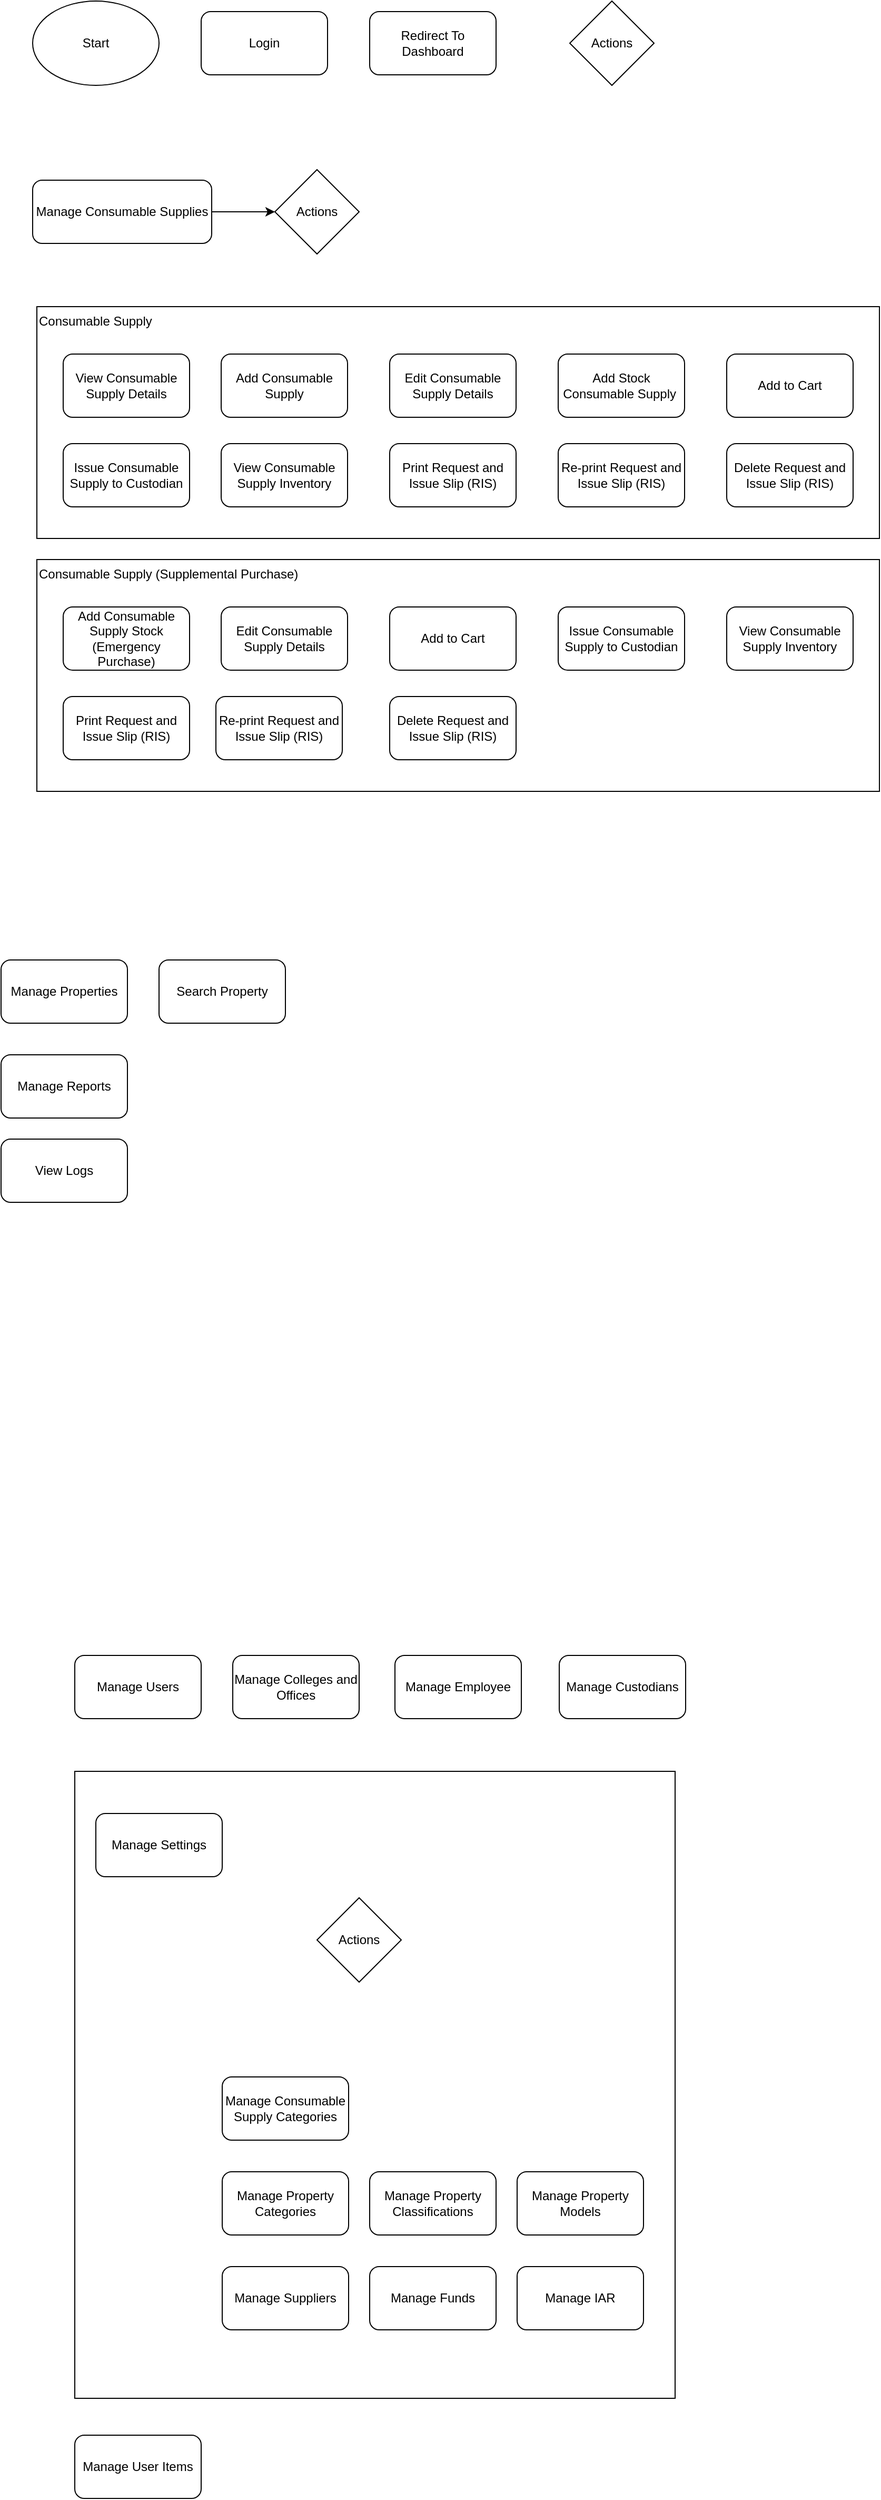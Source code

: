 <mxfile version="24.7.14">
  <diagram id="C5RBs43oDa-KdzZeNtuy" name="Page-1">
    <mxGraphModel dx="1638" dy="858" grid="1" gridSize="10" guides="1" tooltips="1" connect="1" arrows="1" fold="1" page="1" pageScale="1" pageWidth="827" pageHeight="1169" math="0" shadow="0">
      <root>
        <mxCell id="WIyWlLk6GJQsqaUBKTNV-0" />
        <mxCell id="WIyWlLk6GJQsqaUBKTNV-1" parent="WIyWlLk6GJQsqaUBKTNV-0" />
        <mxCell id="zobNE9UnBBPuIwP9HheT-4" value="Start" style="ellipse;whiteSpace=wrap;html=1;" vertex="1" parent="WIyWlLk6GJQsqaUBKTNV-1">
          <mxGeometry x="50" y="40" width="120" height="80" as="geometry" />
        </mxCell>
        <mxCell id="zobNE9UnBBPuIwP9HheT-5" value="Login" style="rounded=1;whiteSpace=wrap;html=1;" vertex="1" parent="WIyWlLk6GJQsqaUBKTNV-1">
          <mxGeometry x="210" y="50" width="120" height="60" as="geometry" />
        </mxCell>
        <mxCell id="zobNE9UnBBPuIwP9HheT-6" value="Redirect To Dashboard" style="rounded=1;whiteSpace=wrap;html=1;" vertex="1" parent="WIyWlLk6GJQsqaUBKTNV-1">
          <mxGeometry x="370" y="50" width="120" height="60" as="geometry" />
        </mxCell>
        <mxCell id="zobNE9UnBBPuIwP9HheT-7" value="Actions" style="rhombus;whiteSpace=wrap;html=1;" vertex="1" parent="WIyWlLk6GJQsqaUBKTNV-1">
          <mxGeometry x="560" y="40" width="80" height="80" as="geometry" />
        </mxCell>
        <mxCell id="zobNE9UnBBPuIwP9HheT-43" style="edgeStyle=orthogonalEdgeStyle;rounded=0;orthogonalLoop=1;jettySize=auto;html=1;" edge="1" parent="WIyWlLk6GJQsqaUBKTNV-1" source="zobNE9UnBBPuIwP9HheT-9" target="zobNE9UnBBPuIwP9HheT-34">
          <mxGeometry relative="1" as="geometry" />
        </mxCell>
        <mxCell id="zobNE9UnBBPuIwP9HheT-9" value="Manage Consumable Supplies" style="rounded=1;whiteSpace=wrap;html=1;" vertex="1" parent="WIyWlLk6GJQsqaUBKTNV-1">
          <mxGeometry x="50" y="210" width="170" height="60" as="geometry" />
        </mxCell>
        <mxCell id="zobNE9UnBBPuIwP9HheT-10" value="Manage Properties" style="rounded=1;whiteSpace=wrap;html=1;" vertex="1" parent="WIyWlLk6GJQsqaUBKTNV-1">
          <mxGeometry x="20" y="950" width="120" height="60" as="geometry" />
        </mxCell>
        <mxCell id="zobNE9UnBBPuIwP9HheT-11" value="Manage Reports" style="rounded=1;whiteSpace=wrap;html=1;" vertex="1" parent="WIyWlLk6GJQsqaUBKTNV-1">
          <mxGeometry x="20" y="1040" width="120" height="60" as="geometry" />
        </mxCell>
        <mxCell id="zobNE9UnBBPuIwP9HheT-12" value="Manage Custodians" style="rounded=1;whiteSpace=wrap;html=1;" vertex="1" parent="WIyWlLk6GJQsqaUBKTNV-1">
          <mxGeometry x="550" y="1610" width="120" height="60" as="geometry" />
        </mxCell>
        <mxCell id="zobNE9UnBBPuIwP9HheT-13" value="Manage Employee" style="rounded=1;whiteSpace=wrap;html=1;" vertex="1" parent="WIyWlLk6GJQsqaUBKTNV-1">
          <mxGeometry x="394" y="1610" width="120" height="60" as="geometry" />
        </mxCell>
        <mxCell id="zobNE9UnBBPuIwP9HheT-14" value="Manage Users" style="rounded=1;whiteSpace=wrap;html=1;" vertex="1" parent="WIyWlLk6GJQsqaUBKTNV-1">
          <mxGeometry x="90" y="1610" width="120" height="60" as="geometry" />
        </mxCell>
        <mxCell id="zobNE9UnBBPuIwP9HheT-15" value="Manage Colleges and Offices" style="rounded=1;whiteSpace=wrap;html=1;" vertex="1" parent="WIyWlLk6GJQsqaUBKTNV-1">
          <mxGeometry x="240" y="1610" width="120" height="60" as="geometry" />
        </mxCell>
        <mxCell id="zobNE9UnBBPuIwP9HheT-27" value="" style="group" vertex="1" connectable="0" parent="WIyWlLk6GJQsqaUBKTNV-1">
          <mxGeometry x="90" y="1720" width="570" height="595" as="geometry" />
        </mxCell>
        <mxCell id="zobNE9UnBBPuIwP9HheT-26" value="" style="rounded=0;whiteSpace=wrap;html=1;" vertex="1" parent="zobNE9UnBBPuIwP9HheT-27">
          <mxGeometry width="570" height="595" as="geometry" />
        </mxCell>
        <mxCell id="zobNE9UnBBPuIwP9HheT-16" value="Manage Settings" style="rounded=1;whiteSpace=wrap;html=1;" vertex="1" parent="zobNE9UnBBPuIwP9HheT-27">
          <mxGeometry x="20" y="40" width="120" height="60" as="geometry" />
        </mxCell>
        <mxCell id="zobNE9UnBBPuIwP9HheT-17" value="Actions" style="rhombus;whiteSpace=wrap;html=1;" vertex="1" parent="zobNE9UnBBPuIwP9HheT-27">
          <mxGeometry x="230" y="120" width="80" height="80" as="geometry" />
        </mxCell>
        <mxCell id="zobNE9UnBBPuIwP9HheT-18" value="Manage Consumable Supply Categories" style="rounded=1;whiteSpace=wrap;html=1;" vertex="1" parent="zobNE9UnBBPuIwP9HheT-27">
          <mxGeometry x="140" y="290" width="120" height="60" as="geometry" />
        </mxCell>
        <mxCell id="zobNE9UnBBPuIwP9HheT-19" value="Manage Property Categories" style="rounded=1;whiteSpace=wrap;html=1;" vertex="1" parent="zobNE9UnBBPuIwP9HheT-27">
          <mxGeometry x="140" y="380" width="120" height="60" as="geometry" />
        </mxCell>
        <mxCell id="zobNE9UnBBPuIwP9HheT-20" value="Manage Property Classifications" style="rounded=1;whiteSpace=wrap;html=1;" vertex="1" parent="zobNE9UnBBPuIwP9HheT-27">
          <mxGeometry x="280" y="380" width="120" height="60" as="geometry" />
        </mxCell>
        <mxCell id="zobNE9UnBBPuIwP9HheT-21" value="Manage Property Models" style="rounded=1;whiteSpace=wrap;html=1;" vertex="1" parent="zobNE9UnBBPuIwP9HheT-27">
          <mxGeometry x="420" y="380" width="120" height="60" as="geometry" />
        </mxCell>
        <mxCell id="zobNE9UnBBPuIwP9HheT-22" value="Manage Suppliers" style="rounded=1;whiteSpace=wrap;html=1;" vertex="1" parent="zobNE9UnBBPuIwP9HheT-27">
          <mxGeometry x="140" y="470" width="120" height="60" as="geometry" />
        </mxCell>
        <mxCell id="zobNE9UnBBPuIwP9HheT-23" value="Manage Funds" style="rounded=1;whiteSpace=wrap;html=1;" vertex="1" parent="zobNE9UnBBPuIwP9HheT-27">
          <mxGeometry x="280" y="470" width="120" height="60" as="geometry" />
        </mxCell>
        <mxCell id="zobNE9UnBBPuIwP9HheT-24" value="Manage IAR" style="rounded=1;whiteSpace=wrap;html=1;" vertex="1" parent="zobNE9UnBBPuIwP9HheT-27">
          <mxGeometry x="420" y="470" width="120" height="60" as="geometry" />
        </mxCell>
        <mxCell id="zobNE9UnBBPuIwP9HheT-28" value="Manage User Items" style="rounded=1;whiteSpace=wrap;html=1;" vertex="1" parent="WIyWlLk6GJQsqaUBKTNV-1">
          <mxGeometry x="90" y="2350" width="120" height="60" as="geometry" />
        </mxCell>
        <mxCell id="zobNE9UnBBPuIwP9HheT-29" value="View Logs" style="rounded=1;whiteSpace=wrap;html=1;" vertex="1" parent="WIyWlLk6GJQsqaUBKTNV-1">
          <mxGeometry x="20" y="1120" width="120" height="60" as="geometry" />
        </mxCell>
        <mxCell id="zobNE9UnBBPuIwP9HheT-30" value="Search Property" style="rounded=1;whiteSpace=wrap;html=1;" vertex="1" parent="WIyWlLk6GJQsqaUBKTNV-1">
          <mxGeometry x="170" y="950" width="120" height="60" as="geometry" />
        </mxCell>
        <mxCell id="zobNE9UnBBPuIwP9HheT-34" value="Actions" style="rhombus;whiteSpace=wrap;html=1;" vertex="1" parent="WIyWlLk6GJQsqaUBKTNV-1">
          <mxGeometry x="280" y="200" width="80" height="80" as="geometry" />
        </mxCell>
        <mxCell id="zobNE9UnBBPuIwP9HheT-48" value="" style="group" vertex="1" connectable="0" parent="WIyWlLk6GJQsqaUBKTNV-1">
          <mxGeometry x="54" y="330" width="800" height="250" as="geometry" />
        </mxCell>
        <mxCell id="zobNE9UnBBPuIwP9HheT-46" value="Consumable Supply" style="rounded=0;whiteSpace=wrap;html=1;align=left;verticalAlign=top;" vertex="1" parent="zobNE9UnBBPuIwP9HheT-48">
          <mxGeometry width="800" height="220" as="geometry" />
        </mxCell>
        <mxCell id="zobNE9UnBBPuIwP9HheT-36" value="Add Consumable Supply" style="rounded=1;whiteSpace=wrap;html=1;" vertex="1" parent="zobNE9UnBBPuIwP9HheT-48">
          <mxGeometry x="175" y="45" width="120" height="60" as="geometry" />
        </mxCell>
        <mxCell id="zobNE9UnBBPuIwP9HheT-40" value="View Consumable Supply Details" style="rounded=1;whiteSpace=wrap;html=1;" vertex="1" parent="zobNE9UnBBPuIwP9HheT-48">
          <mxGeometry x="25" y="45" width="120" height="60" as="geometry" />
        </mxCell>
        <mxCell id="zobNE9UnBBPuIwP9HheT-42" value="Edit Consumable Supply Details" style="rounded=1;whiteSpace=wrap;html=1;" vertex="1" parent="zobNE9UnBBPuIwP9HheT-48">
          <mxGeometry x="335" y="45" width="120" height="60" as="geometry" />
        </mxCell>
        <mxCell id="zobNE9UnBBPuIwP9HheT-44" value="Add Stock Consumable Supply&amp;nbsp;" style="rounded=1;whiteSpace=wrap;html=1;" vertex="1" parent="zobNE9UnBBPuIwP9HheT-48">
          <mxGeometry x="495" y="45" width="120" height="60" as="geometry" />
        </mxCell>
        <mxCell id="zobNE9UnBBPuIwP9HheT-45" value="Add to Cart" style="rounded=1;whiteSpace=wrap;html=1;" vertex="1" parent="zobNE9UnBBPuIwP9HheT-48">
          <mxGeometry x="655" y="45" width="120" height="60" as="geometry" />
        </mxCell>
        <mxCell id="zobNE9UnBBPuIwP9HheT-54" value="Issue Consumable Supply to Custodian" style="rounded=1;whiteSpace=wrap;html=1;" vertex="1" parent="zobNE9UnBBPuIwP9HheT-48">
          <mxGeometry x="25" y="130" width="120" height="60" as="geometry" />
        </mxCell>
        <mxCell id="zobNE9UnBBPuIwP9HheT-63" value="View Consumable Supply Inventory" style="rounded=1;whiteSpace=wrap;html=1;" vertex="1" parent="zobNE9UnBBPuIwP9HheT-48">
          <mxGeometry x="175" y="130" width="120" height="60" as="geometry" />
        </mxCell>
        <mxCell id="zobNE9UnBBPuIwP9HheT-82" value="Print Request and Issue Slip (RIS)" style="rounded=1;whiteSpace=wrap;html=1;" vertex="1" parent="zobNE9UnBBPuIwP9HheT-48">
          <mxGeometry x="335" y="130" width="120" height="60" as="geometry" />
        </mxCell>
        <mxCell id="zobNE9UnBBPuIwP9HheT-93" value="Re-print Request and Issue Slip (RIS)" style="rounded=1;whiteSpace=wrap;html=1;" vertex="1" parent="zobNE9UnBBPuIwP9HheT-48">
          <mxGeometry x="495" y="130" width="120" height="60" as="geometry" />
        </mxCell>
        <mxCell id="zobNE9UnBBPuIwP9HheT-94" value="Delete Request and Issue Slip (RIS)" style="rounded=1;whiteSpace=wrap;html=1;" vertex="1" parent="zobNE9UnBBPuIwP9HheT-48">
          <mxGeometry x="655" y="130" width="120" height="60" as="geometry" />
        </mxCell>
        <mxCell id="zobNE9UnBBPuIwP9HheT-83" value="" style="group" vertex="1" connectable="0" parent="WIyWlLk6GJQsqaUBKTNV-1">
          <mxGeometry x="54" y="570" width="800" height="250" as="geometry" />
        </mxCell>
        <mxCell id="zobNE9UnBBPuIwP9HheT-84" value="Consumable Supply (Supplemental Purchase)" style="rounded=0;whiteSpace=wrap;html=1;align=left;verticalAlign=top;" vertex="1" parent="zobNE9UnBBPuIwP9HheT-83">
          <mxGeometry width="800" height="220" as="geometry" />
        </mxCell>
        <mxCell id="zobNE9UnBBPuIwP9HheT-85" value="Edit Consumable Supply Details" style="rounded=1;whiteSpace=wrap;html=1;" vertex="1" parent="zobNE9UnBBPuIwP9HheT-83">
          <mxGeometry x="175" y="45" width="120" height="60" as="geometry" />
        </mxCell>
        <mxCell id="zobNE9UnBBPuIwP9HheT-86" value="Add Consumable Supply Stock (Emergency Purchase)" style="rounded=1;whiteSpace=wrap;html=1;" vertex="1" parent="zobNE9UnBBPuIwP9HheT-83">
          <mxGeometry x="25" y="45" width="120" height="60" as="geometry" />
        </mxCell>
        <mxCell id="zobNE9UnBBPuIwP9HheT-87" value="Add to Cart" style="rounded=1;whiteSpace=wrap;html=1;" vertex="1" parent="zobNE9UnBBPuIwP9HheT-83">
          <mxGeometry x="335" y="45" width="120" height="60" as="geometry" />
        </mxCell>
        <mxCell id="zobNE9UnBBPuIwP9HheT-88" value="Issue Consumable Supply to Custodian" style="rounded=1;whiteSpace=wrap;html=1;" vertex="1" parent="zobNE9UnBBPuIwP9HheT-83">
          <mxGeometry x="495" y="45" width="120" height="60" as="geometry" />
        </mxCell>
        <mxCell id="zobNE9UnBBPuIwP9HheT-89" value="View Consumable Supply Inventory" style="rounded=1;whiteSpace=wrap;html=1;" vertex="1" parent="zobNE9UnBBPuIwP9HheT-83">
          <mxGeometry x="655" y="45" width="120" height="60" as="geometry" />
        </mxCell>
        <mxCell id="zobNE9UnBBPuIwP9HheT-90" value="Print Request and Issue Slip (RIS)" style="rounded=1;whiteSpace=wrap;html=1;" vertex="1" parent="zobNE9UnBBPuIwP9HheT-83">
          <mxGeometry x="25" y="130" width="120" height="60" as="geometry" />
        </mxCell>
        <mxCell id="zobNE9UnBBPuIwP9HheT-95" value="Re-print Request and Issue Slip (RIS)" style="rounded=1;whiteSpace=wrap;html=1;" vertex="1" parent="zobNE9UnBBPuIwP9HheT-83">
          <mxGeometry x="170" y="130" width="120" height="60" as="geometry" />
        </mxCell>
        <mxCell id="zobNE9UnBBPuIwP9HheT-120" value="Delete Request and Issue Slip (RIS)" style="rounded=1;whiteSpace=wrap;html=1;" vertex="1" parent="zobNE9UnBBPuIwP9HheT-83">
          <mxGeometry x="335" y="130" width="120" height="60" as="geometry" />
        </mxCell>
      </root>
    </mxGraphModel>
  </diagram>
</mxfile>
